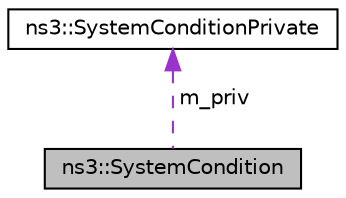 digraph "ns3::SystemCondition"
{
 // LATEX_PDF_SIZE
  edge [fontname="Helvetica",fontsize="10",labelfontname="Helvetica",labelfontsize="10"];
  node [fontname="Helvetica",fontsize="10",shape=record];
  Node1 [label="ns3::SystemCondition",height=0.2,width=0.4,color="black", fillcolor="grey75", style="filled", fontcolor="black",tooltip="A class which provides a relatively platform-independent conditional-wait thread synchronization prim..."];
  Node2 -> Node1 [dir="back",color="darkorchid3",fontsize="10",style="dashed",label=" m_priv" ,fontname="Helvetica"];
  Node2 [label="ns3::SystemConditionPrivate",height=0.2,width=0.4,color="black", fillcolor="white", style="filled",URL="$classns3_1_1_system_condition_private.html",tooltip="Implementation of SystemCondition for Unix-like systems."];
}
